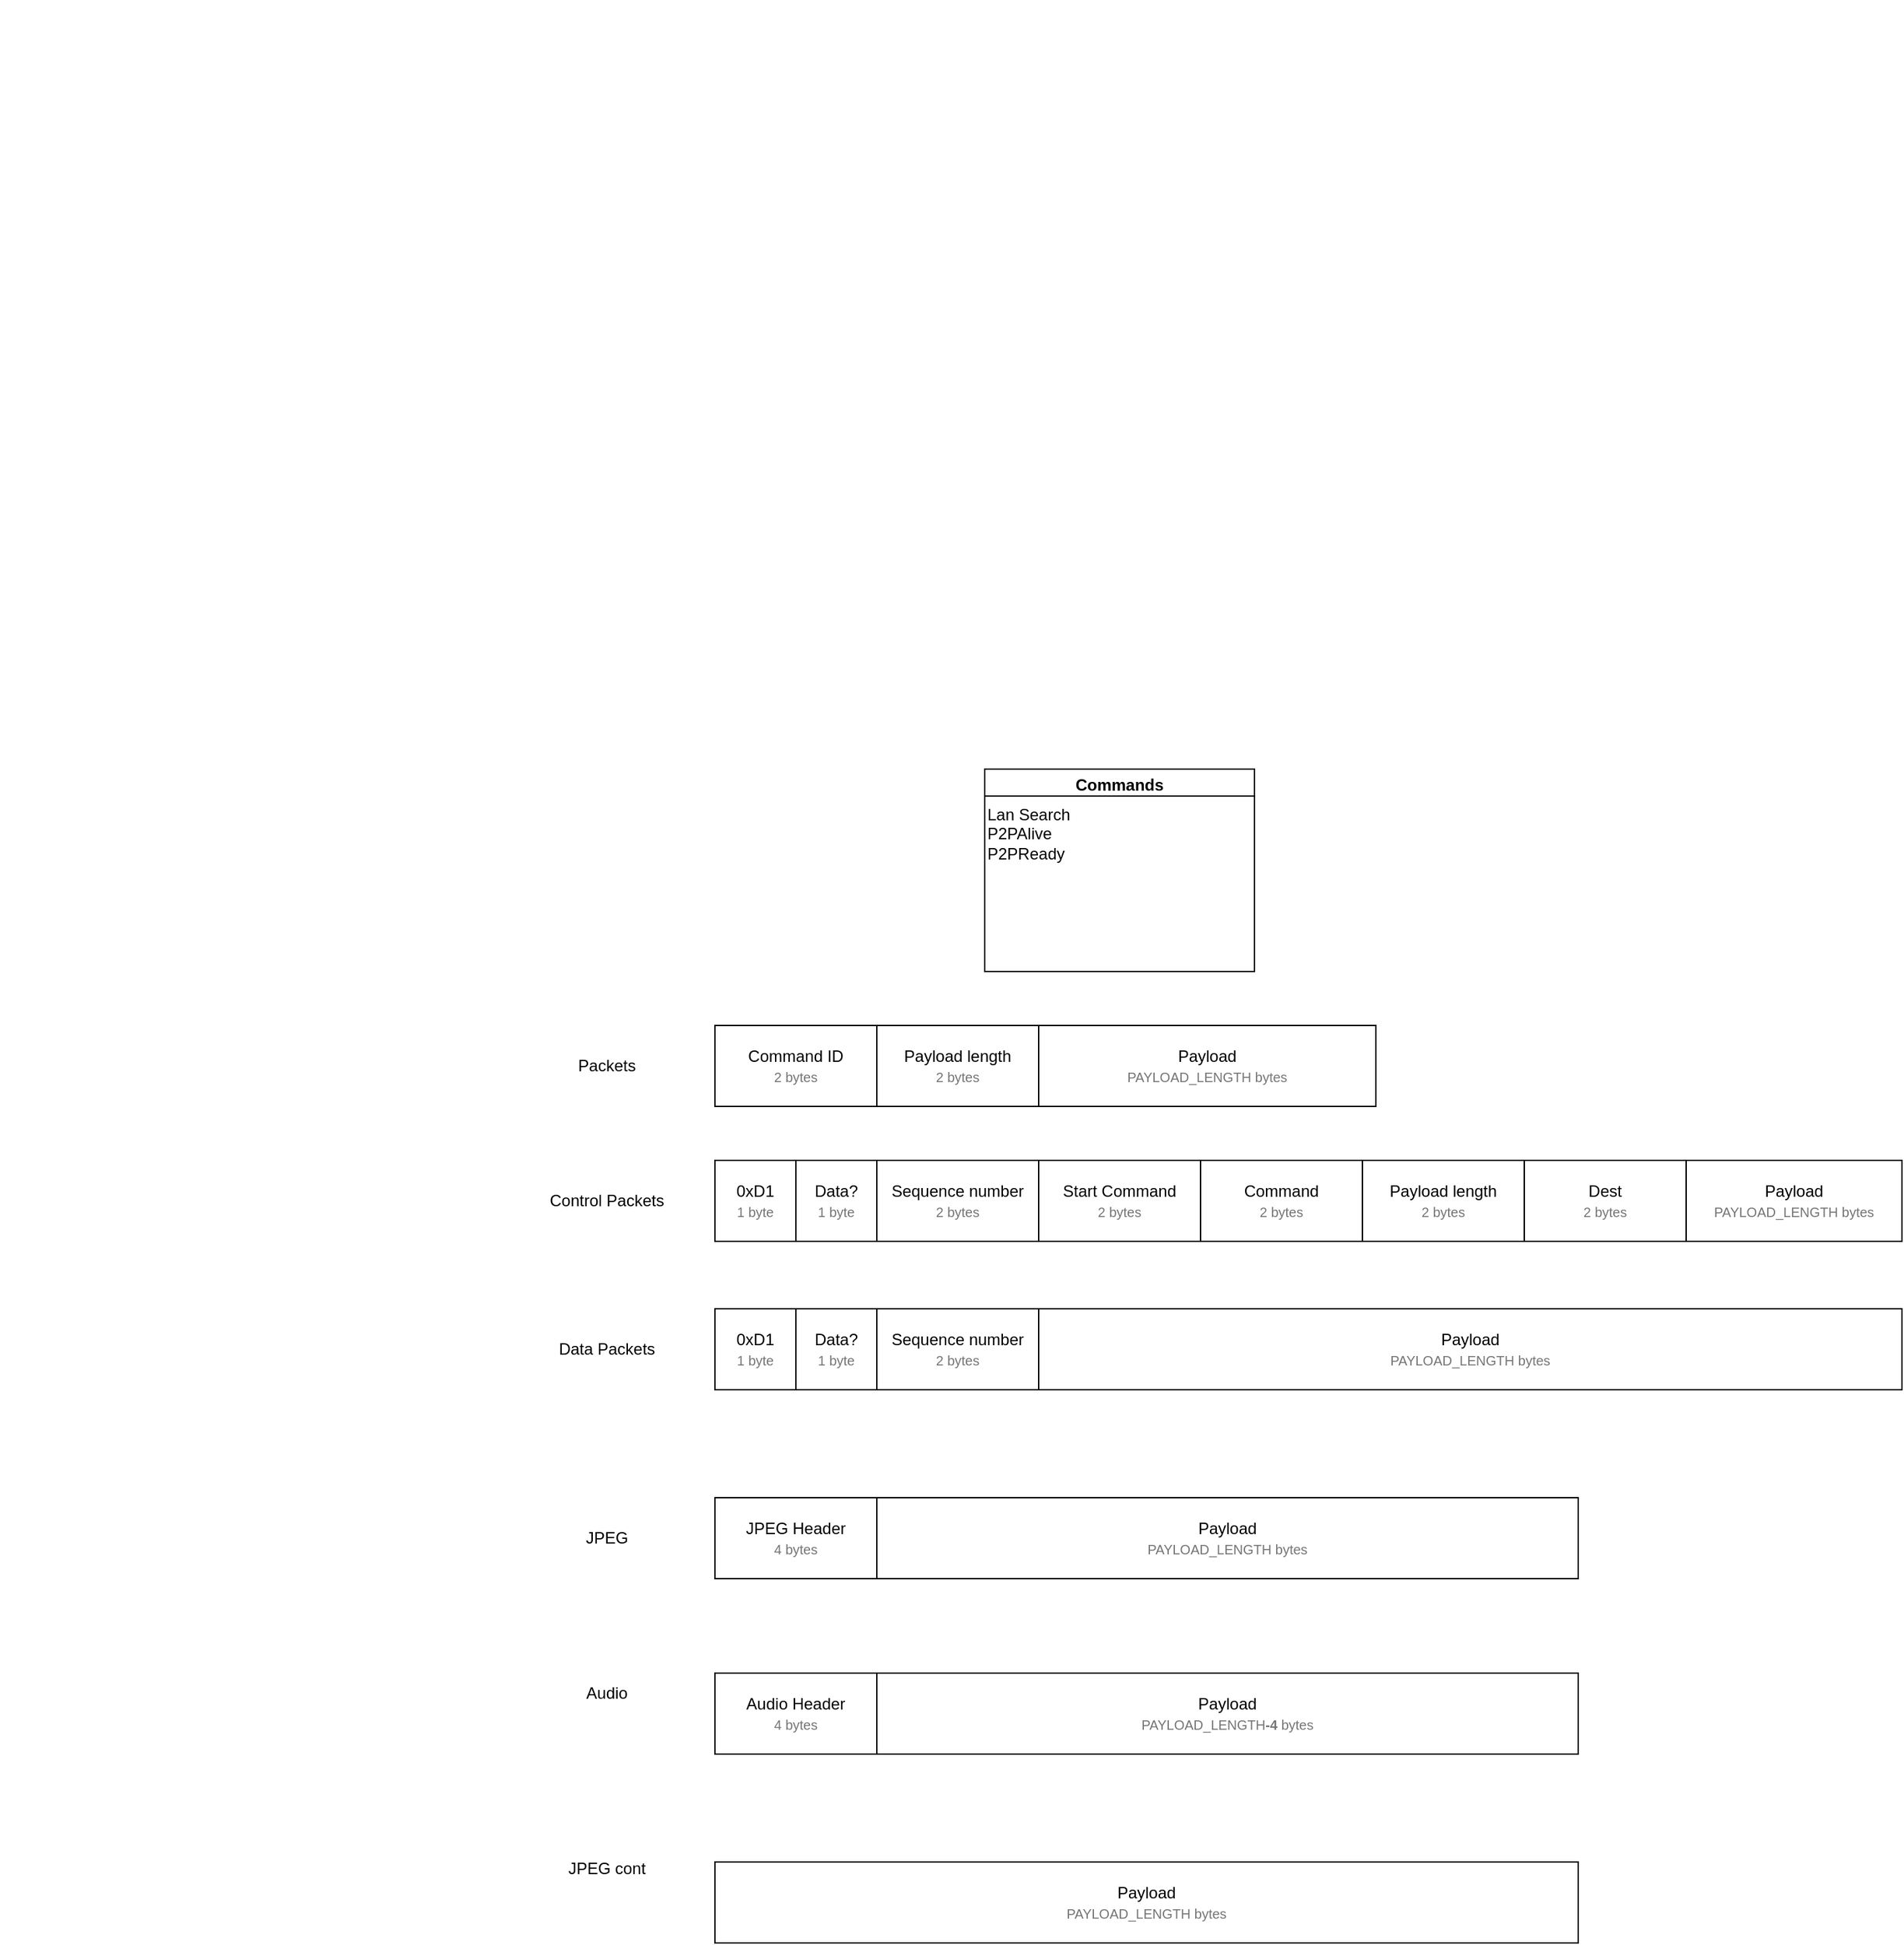 <mxfile version="23.0.2" type="device" pages="2">
  <diagram name="Page-1" id="fE7gB9Sd_Fe_3VuEAoKt">
    <mxGraphModel dx="1938" dy="2088" grid="1" gridSize="10" guides="1" tooltips="1" connect="1" arrows="1" fold="1" page="0" pageScale="1" pageWidth="850" pageHeight="1100" math="0" shadow="0">
      <root>
        <mxCell id="0" />
        <mxCell id="1" parent="0" />
        <mxCell id="C2DrpnJSj0hsOfU08MLz-9" value="Commands" style="swimlane;whiteSpace=wrap;html=1;" vertex="1" parent="1">
          <mxGeometry x="250" y="-10" width="200" height="150" as="geometry" />
        </mxCell>
        <mxCell id="C2DrpnJSj0hsOfU08MLz-11" value="" style="whiteSpace=wrap;html=1;" vertex="1" parent="C2DrpnJSj0hsOfU08MLz-9">
          <mxGeometry y="20" width="200" height="130" as="geometry" />
        </mxCell>
        <mxCell id="C2DrpnJSj0hsOfU08MLz-12" value="&lt;div&gt;Lan Search&lt;/div&gt;&lt;div align=&quot;left&quot;&gt;P2PAlive&lt;/div&gt;&lt;div align=&quot;left&quot;&gt;P2PReady&lt;br&gt;&lt;/div&gt;" style="text;html=1;strokeColor=none;fillColor=none;align=left;verticalAlign=top;whiteSpace=wrap;rounded=0;" vertex="1" parent="C2DrpnJSj0hsOfU08MLz-9">
          <mxGeometry y="20" width="200" height="130" as="geometry" />
        </mxCell>
        <mxCell id="C2DrpnJSj0hsOfU08MLz-10" value="" style="group" vertex="1" connectable="0" parent="1">
          <mxGeometry x="50" y="180" width="490" height="60" as="geometry" />
        </mxCell>
        <mxCell id="C2DrpnJSj0hsOfU08MLz-1" value="" style="rounded=0;whiteSpace=wrap;html=1;" vertex="1" parent="C2DrpnJSj0hsOfU08MLz-10">
          <mxGeometry width="490" height="60" as="geometry" />
        </mxCell>
        <mxCell id="C2DrpnJSj0hsOfU08MLz-2" value="&lt;div&gt;Command ID&lt;br&gt;&lt;/div&gt;&lt;div&gt;&lt;font color=&quot;#757575&quot; style=&quot;font-size: 10px;&quot;&gt;2 bytes&lt;/font&gt;&lt;br&gt;&lt;/div&gt;" style="rounded=0;whiteSpace=wrap;html=1;" vertex="1" parent="C2DrpnJSj0hsOfU08MLz-10">
          <mxGeometry width="120" height="60" as="geometry" />
        </mxCell>
        <mxCell id="C2DrpnJSj0hsOfU08MLz-3" value="&lt;div&gt;Payload length&lt;br&gt;&lt;/div&gt;&lt;div&gt;&lt;font color=&quot;#757575&quot; style=&quot;font-size: 10px;&quot;&gt;2 bytes&lt;/font&gt;&lt;br&gt;&lt;/div&gt;" style="rounded=0;whiteSpace=wrap;html=1;" vertex="1" parent="C2DrpnJSj0hsOfU08MLz-10">
          <mxGeometry x="120" width="120" height="60" as="geometry" />
        </mxCell>
        <mxCell id="C2DrpnJSj0hsOfU08MLz-4" value="&lt;div&gt;Payload&lt;br&gt;&lt;/div&gt;&lt;div&gt;&lt;font color=&quot;#757575&quot; style=&quot;font-size: 10px;&quot;&gt;PAYLOAD_LENGTH bytes&lt;/font&gt;&lt;br&gt;&lt;/div&gt;" style="rounded=0;whiteSpace=wrap;html=1;" vertex="1" parent="C2DrpnJSj0hsOfU08MLz-10">
          <mxGeometry x="240" width="250" height="60" as="geometry" />
        </mxCell>
        <mxCell id="C2DrpnJSj0hsOfU08MLz-21" value="Control Packets" style="text;html=1;strokeColor=none;fillColor=none;align=center;verticalAlign=middle;whiteSpace=wrap;rounded=0;" vertex="1" parent="1">
          <mxGeometry x="-80" y="295" width="100" height="30" as="geometry" />
        </mxCell>
        <mxCell id="C2DrpnJSj0hsOfU08MLz-22" value="&amp;nbsp;" style="group" vertex="1" connectable="0" parent="1">
          <mxGeometry x="50" y="280" width="880" height="60" as="geometry" />
        </mxCell>
        <mxCell id="C2DrpnJSj0hsOfU08MLz-5" value="" style="rounded=0;whiteSpace=wrap;html=1;" vertex="1" parent="C2DrpnJSj0hsOfU08MLz-22">
          <mxGeometry width="880" height="60" as="geometry" />
        </mxCell>
        <mxCell id="C2DrpnJSj0hsOfU08MLz-6" value="&lt;div&gt;0xD1&lt;br&gt;&lt;/div&gt;&lt;div&gt;&lt;font color=&quot;#757575&quot; style=&quot;font-size: 10px;&quot;&gt;1 byte&lt;/font&gt;&lt;br&gt;&lt;/div&gt;" style="rounded=0;whiteSpace=wrap;html=1;" vertex="1" parent="C2DrpnJSj0hsOfU08MLz-22">
          <mxGeometry width="60" height="60" as="geometry" />
        </mxCell>
        <mxCell id="C2DrpnJSj0hsOfU08MLz-7" value="&lt;div&gt;Data?&lt;br&gt;&lt;/div&gt;&lt;div&gt;&lt;font color=&quot;#757575&quot; style=&quot;font-size: 10px;&quot;&gt;1 byte&lt;/font&gt;&lt;br&gt;&lt;/div&gt;" style="rounded=0;whiteSpace=wrap;html=1;" vertex="1" parent="C2DrpnJSj0hsOfU08MLz-22">
          <mxGeometry x="60" width="60" height="60" as="geometry" />
        </mxCell>
        <mxCell id="C2DrpnJSj0hsOfU08MLz-8" value="&lt;div&gt;Payload&lt;br&gt;&lt;/div&gt;&lt;div&gt;&lt;font color=&quot;#757575&quot; style=&quot;font-size: 10px;&quot;&gt;PAYLOAD_LENGTH bytes&lt;/font&gt;&lt;br&gt;&lt;/div&gt;" style="rounded=0;whiteSpace=wrap;html=1;" vertex="1" parent="C2DrpnJSj0hsOfU08MLz-22">
          <mxGeometry x="720" width="160" height="60" as="geometry" />
        </mxCell>
        <mxCell id="C2DrpnJSj0hsOfU08MLz-16" value="&lt;div&gt;Sequence number&lt;br&gt;&lt;/div&gt;&lt;div&gt;&lt;font color=&quot;#757575&quot; style=&quot;font-size: 10px;&quot;&gt;2 bytes&lt;/font&gt;&lt;br&gt;&lt;/div&gt;" style="rounded=0;whiteSpace=wrap;html=1;" vertex="1" parent="C2DrpnJSj0hsOfU08MLz-22">
          <mxGeometry x="120" width="120" height="60" as="geometry" />
        </mxCell>
        <mxCell id="C2DrpnJSj0hsOfU08MLz-17" value="&lt;div&gt;Start Command&lt;br&gt;&lt;/div&gt;&lt;div&gt;&lt;font color=&quot;#757575&quot; style=&quot;font-size: 10px;&quot;&gt;2 bytes&lt;/font&gt;&lt;br&gt;&lt;/div&gt;" style="rounded=0;whiteSpace=wrap;html=1;" vertex="1" parent="C2DrpnJSj0hsOfU08MLz-22">
          <mxGeometry x="240" width="120" height="60" as="geometry" />
        </mxCell>
        <mxCell id="C2DrpnJSj0hsOfU08MLz-18" value="&lt;div&gt;Command&lt;br&gt;&lt;/div&gt;&lt;div&gt;&lt;font color=&quot;#757575&quot; style=&quot;font-size: 10px;&quot;&gt;2 bytes&lt;/font&gt;&lt;br&gt;&lt;/div&gt;" style="rounded=0;whiteSpace=wrap;html=1;" vertex="1" parent="C2DrpnJSj0hsOfU08MLz-22">
          <mxGeometry x="360" width="120" height="60" as="geometry" />
        </mxCell>
        <mxCell id="C2DrpnJSj0hsOfU08MLz-19" value="&lt;div&gt;Payload length&lt;br&gt;&lt;/div&gt;&lt;div&gt;&lt;font color=&quot;#757575&quot; style=&quot;font-size: 10px;&quot;&gt;2 bytes&lt;/font&gt;&lt;br&gt;&lt;/div&gt;" style="rounded=0;whiteSpace=wrap;html=1;" vertex="1" parent="C2DrpnJSj0hsOfU08MLz-22">
          <mxGeometry x="480" width="120" height="60" as="geometry" />
        </mxCell>
        <mxCell id="C2DrpnJSj0hsOfU08MLz-20" value="&lt;div&gt;Dest&lt;br&gt;&lt;/div&gt;&lt;div&gt;&lt;font color=&quot;#757575&quot; style=&quot;font-size: 10px;&quot;&gt;2 bytes&lt;/font&gt;&lt;br&gt;&lt;/div&gt;" style="rounded=0;whiteSpace=wrap;html=1;" vertex="1" parent="C2DrpnJSj0hsOfU08MLz-22">
          <mxGeometry x="600" width="120" height="60" as="geometry" />
        </mxCell>
        <mxCell id="C2DrpnJSj0hsOfU08MLz-28" value="Data Packets" style="text;html=1;strokeColor=none;fillColor=none;align=center;verticalAlign=middle;whiteSpace=wrap;rounded=0;" vertex="1" parent="1">
          <mxGeometry x="-80" y="405" width="100" height="30" as="geometry" />
        </mxCell>
        <mxCell id="C2DrpnJSj0hsOfU08MLz-35" value="&amp;nbsp;" style="text;whiteSpace=wrap;html=1;" vertex="1" parent="1">
          <mxGeometry x="-340" y="-250" width="40" height="40" as="geometry" />
        </mxCell>
        <mxCell id="C2DrpnJSj0hsOfU08MLz-36" value="&amp;nbsp;" style="text;whiteSpace=wrap;html=1;" vertex="1" parent="1">
          <mxGeometry x="-480" y="-570" width="40" height="40" as="geometry" />
        </mxCell>
        <mxCell id="C2DrpnJSj0hsOfU08MLz-37" value="&amp;nbsp;" style="text;whiteSpace=wrap;html=1;" vertex="1" parent="1">
          <mxGeometry x="350" y="-580" width="40" height="40" as="geometry" />
        </mxCell>
        <mxCell id="C2DrpnJSj0hsOfU08MLz-38" value="JPEG" style="text;html=1;strokeColor=none;fillColor=none;align=center;verticalAlign=middle;whiteSpace=wrap;rounded=0;" vertex="1" parent="1">
          <mxGeometry x="-60" y="545" width="60" height="30" as="geometry" />
        </mxCell>
        <mxCell id="C2DrpnJSj0hsOfU08MLz-39" value="Audio" style="text;html=1;strokeColor=none;fillColor=none;align=center;verticalAlign=middle;whiteSpace=wrap;rounded=0;" vertex="1" parent="1">
          <mxGeometry x="-60" y="660" width="60" height="30" as="geometry" />
        </mxCell>
        <mxCell id="C2DrpnJSj0hsOfU08MLz-41" value="" style="rounded=0;whiteSpace=wrap;html=1;" vertex="1" parent="1">
          <mxGeometry x="50" y="660" width="640" height="60" as="geometry" />
        </mxCell>
        <mxCell id="C2DrpnJSj0hsOfU08MLz-45" value="JPEG cont" style="text;html=1;strokeColor=none;fillColor=none;align=center;verticalAlign=middle;whiteSpace=wrap;rounded=0;" vertex="1" parent="1">
          <mxGeometry x="-60" y="790" width="60" height="30" as="geometry" />
        </mxCell>
        <mxCell id="C2DrpnJSj0hsOfU08MLz-48" value="&lt;div&gt;Audio Header&lt;br&gt;&lt;/div&gt;&lt;div&gt;&lt;font color=&quot;#757575&quot; style=&quot;font-size: 10px;&quot;&gt;4 bytes&lt;/font&gt;&lt;br&gt;&lt;/div&gt;" style="rounded=0;whiteSpace=wrap;html=1;" vertex="1" parent="1">
          <mxGeometry x="50" y="660" width="120" height="60" as="geometry" />
        </mxCell>
        <mxCell id="C2DrpnJSj0hsOfU08MLz-49" value="" style="rounded=0;whiteSpace=wrap;html=1;" vertex="1" parent="1">
          <mxGeometry x="50" y="800" width="640" height="60" as="geometry" />
        </mxCell>
        <mxCell id="C2DrpnJSj0hsOfU08MLz-51" value="&lt;div&gt;Payload&lt;br&gt;&lt;/div&gt;&lt;div&gt;&lt;font color=&quot;#757575&quot; style=&quot;font-size: 10px;&quot;&gt;PAYLOAD_LENGTH&lt;b&gt;-4&lt;/b&gt; bytes&lt;/font&gt;&lt;br&gt;&lt;/div&gt;" style="rounded=0;whiteSpace=wrap;html=1;" vertex="1" parent="1">
          <mxGeometry x="170" y="660" width="520" height="60" as="geometry" />
        </mxCell>
        <mxCell id="C2DrpnJSj0hsOfU08MLz-52" value="&lt;div&gt;Payload&lt;br&gt;&lt;/div&gt;&lt;div&gt;&lt;font color=&quot;#757575&quot; style=&quot;font-size: 10px;&quot;&gt;PAYLOAD_LENGTH bytes&lt;/font&gt;&lt;br&gt;&lt;/div&gt;" style="rounded=0;whiteSpace=wrap;html=1;" vertex="1" parent="1">
          <mxGeometry x="50" y="800" width="640" height="60" as="geometry" />
        </mxCell>
        <mxCell id="C2DrpnJSj0hsOfU08MLz-55" value="" style="group" vertex="1" connectable="0" parent="1">
          <mxGeometry x="50" y="530" width="640" height="60" as="geometry" />
        </mxCell>
        <mxCell id="C2DrpnJSj0hsOfU08MLz-40" value="&lt;div&gt;&lt;br&gt;&lt;/div&gt;&lt;div&gt;&lt;br&gt;&lt;/div&gt;" style="rounded=0;whiteSpace=wrap;html=1;" vertex="1" parent="C2DrpnJSj0hsOfU08MLz-55">
          <mxGeometry width="640" height="60" as="geometry" />
        </mxCell>
        <mxCell id="C2DrpnJSj0hsOfU08MLz-47" value="&lt;div&gt;JPEG Header&lt;br&gt;&lt;/div&gt;&lt;div&gt;&lt;font color=&quot;#757575&quot; style=&quot;font-size: 10px;&quot;&gt;4 bytes&lt;/font&gt;&lt;br&gt;&lt;/div&gt;" style="rounded=0;whiteSpace=wrap;html=1;" vertex="1" parent="C2DrpnJSj0hsOfU08MLz-55">
          <mxGeometry width="120" height="60" as="geometry" />
        </mxCell>
        <mxCell id="C2DrpnJSj0hsOfU08MLz-50" value="&lt;div&gt;Payload&lt;br&gt;&lt;/div&gt;&lt;div&gt;&lt;font color=&quot;#757575&quot; style=&quot;font-size: 10px;&quot;&gt;PAYLOAD_LENGTH bytes&lt;/font&gt;&lt;br&gt;&lt;/div&gt;" style="rounded=0;whiteSpace=wrap;html=1;" vertex="1" parent="C2DrpnJSj0hsOfU08MLz-55">
          <mxGeometry x="120" width="520" height="60" as="geometry" />
        </mxCell>
        <mxCell id="C2DrpnJSj0hsOfU08MLz-61" value="" style="group" vertex="1" connectable="0" parent="1">
          <mxGeometry x="50" y="390" width="880" height="60" as="geometry" />
        </mxCell>
        <mxCell id="C2DrpnJSj0hsOfU08MLz-24" value="" style="rounded=0;whiteSpace=wrap;html=1;" vertex="1" parent="C2DrpnJSj0hsOfU08MLz-61">
          <mxGeometry width="880" height="60" as="geometry" />
        </mxCell>
        <mxCell id="C2DrpnJSj0hsOfU08MLz-27" value="&lt;div&gt;Payload&lt;br&gt;&lt;/div&gt;&lt;div&gt;&lt;font color=&quot;#757575&quot; style=&quot;font-size: 10px;&quot;&gt;PAYLOAD_LENGTH bytes&lt;/font&gt;&lt;br&gt;&lt;/div&gt;" style="rounded=0;whiteSpace=wrap;html=1;" vertex="1" parent="C2DrpnJSj0hsOfU08MLz-61">
          <mxGeometry x="240" width="640" height="60" as="geometry" />
        </mxCell>
        <mxCell id="C2DrpnJSj0hsOfU08MLz-29" value="&lt;div&gt;0xD1&lt;br&gt;&lt;/div&gt;&lt;div&gt;&lt;font color=&quot;#757575&quot; style=&quot;font-size: 10px;&quot;&gt;1 byte&lt;/font&gt;&lt;br&gt;&lt;/div&gt;" style="rounded=0;whiteSpace=wrap;html=1;" vertex="1" parent="C2DrpnJSj0hsOfU08MLz-61">
          <mxGeometry width="60" height="60" as="geometry" />
        </mxCell>
        <mxCell id="C2DrpnJSj0hsOfU08MLz-30" value="&lt;div&gt;Data?&lt;br&gt;&lt;/div&gt;&lt;div&gt;&lt;font color=&quot;#757575&quot; style=&quot;font-size: 10px;&quot;&gt;1 byte&lt;/font&gt;&lt;br&gt;&lt;/div&gt;" style="rounded=0;whiteSpace=wrap;html=1;" vertex="1" parent="C2DrpnJSj0hsOfU08MLz-61">
          <mxGeometry x="60" width="60" height="60" as="geometry" />
        </mxCell>
        <mxCell id="C2DrpnJSj0hsOfU08MLz-31" value="&lt;div&gt;Sequence number&lt;br&gt;&lt;/div&gt;&lt;div&gt;&lt;font color=&quot;#757575&quot; style=&quot;font-size: 10px;&quot;&gt;2 bytes&lt;/font&gt;&lt;br&gt;&lt;/div&gt;" style="rounded=0;whiteSpace=wrap;html=1;" vertex="1" parent="C2DrpnJSj0hsOfU08MLz-61">
          <mxGeometry x="120" width="120" height="60" as="geometry" />
        </mxCell>
        <mxCell id="C2DrpnJSj0hsOfU08MLz-62" value="&lt;div&gt;Packets&lt;/div&gt;" style="text;html=1;strokeColor=none;fillColor=none;align=center;verticalAlign=middle;whiteSpace=wrap;rounded=0;" vertex="1" parent="1">
          <mxGeometry x="-80" y="195" width="100" height="30" as="geometry" />
        </mxCell>
      </root>
    </mxGraphModel>
  </diagram>
  <diagram id="G-QF_0VsR9xPJmpXp7WC" name="Page-2">
    <mxGraphModel dx="1650" dy="1868" grid="1" gridSize="10" guides="1" tooltips="1" connect="1" arrows="1" fold="1" page="0" pageScale="1" pageWidth="850" pageHeight="1100" math="0" shadow="0">
      <root>
        <mxCell id="0" />
        <mxCell id="1" parent="0" />
        <mxCell id="0MbP8PYcIkDRFlUo8VHq-1" value="" style="group" vertex="1" connectable="0" parent="1">
          <mxGeometry x="50" y="180" width="490" height="60" as="geometry" />
        </mxCell>
        <mxCell id="0MbP8PYcIkDRFlUo8VHq-2" value="" style="rounded=0;whiteSpace=wrap;html=1;" vertex="1" parent="0MbP8PYcIkDRFlUo8VHq-1">
          <mxGeometry width="490" height="60" as="geometry" />
        </mxCell>
        <mxCell id="0MbP8PYcIkDRFlUo8VHq-3" value="&lt;div&gt;Command ID&lt;br&gt;&lt;/div&gt;&lt;div&gt;&lt;font color=&quot;#757575&quot; style=&quot;font-size: 10px;&quot;&gt;2 bytes&lt;/font&gt;&lt;br&gt;&lt;/div&gt;" style="rounded=0;whiteSpace=wrap;html=1;" vertex="1" parent="0MbP8PYcIkDRFlUo8VHq-1">
          <mxGeometry width="120" height="60" as="geometry" />
        </mxCell>
        <mxCell id="0MbP8PYcIkDRFlUo8VHq-4" value="&lt;div&gt;Payload length&lt;br&gt;&lt;/div&gt;&lt;div&gt;&lt;font color=&quot;#757575&quot; style=&quot;font-size: 10px;&quot;&gt;2 bytes&lt;/font&gt;&lt;br&gt;&lt;/div&gt;" style="rounded=0;whiteSpace=wrap;html=1;" vertex="1" parent="0MbP8PYcIkDRFlUo8VHq-1">
          <mxGeometry x="120" width="120" height="60" as="geometry" />
        </mxCell>
        <mxCell id="0MbP8PYcIkDRFlUo8VHq-5" value="&lt;div&gt;Payload&lt;br&gt;&lt;/div&gt;&lt;div&gt;&lt;font color=&quot;#757575&quot; style=&quot;font-size: 10px;&quot;&gt;PAYLOAD_LENGTH bytes&lt;/font&gt;&lt;br&gt;&lt;/div&gt;" style="rounded=0;whiteSpace=wrap;html=1;" vertex="1" parent="0MbP8PYcIkDRFlUo8VHq-1">
          <mxGeometry x="240" width="250" height="60" as="geometry" />
        </mxCell>
      </root>
    </mxGraphModel>
  </diagram>
</mxfile>
